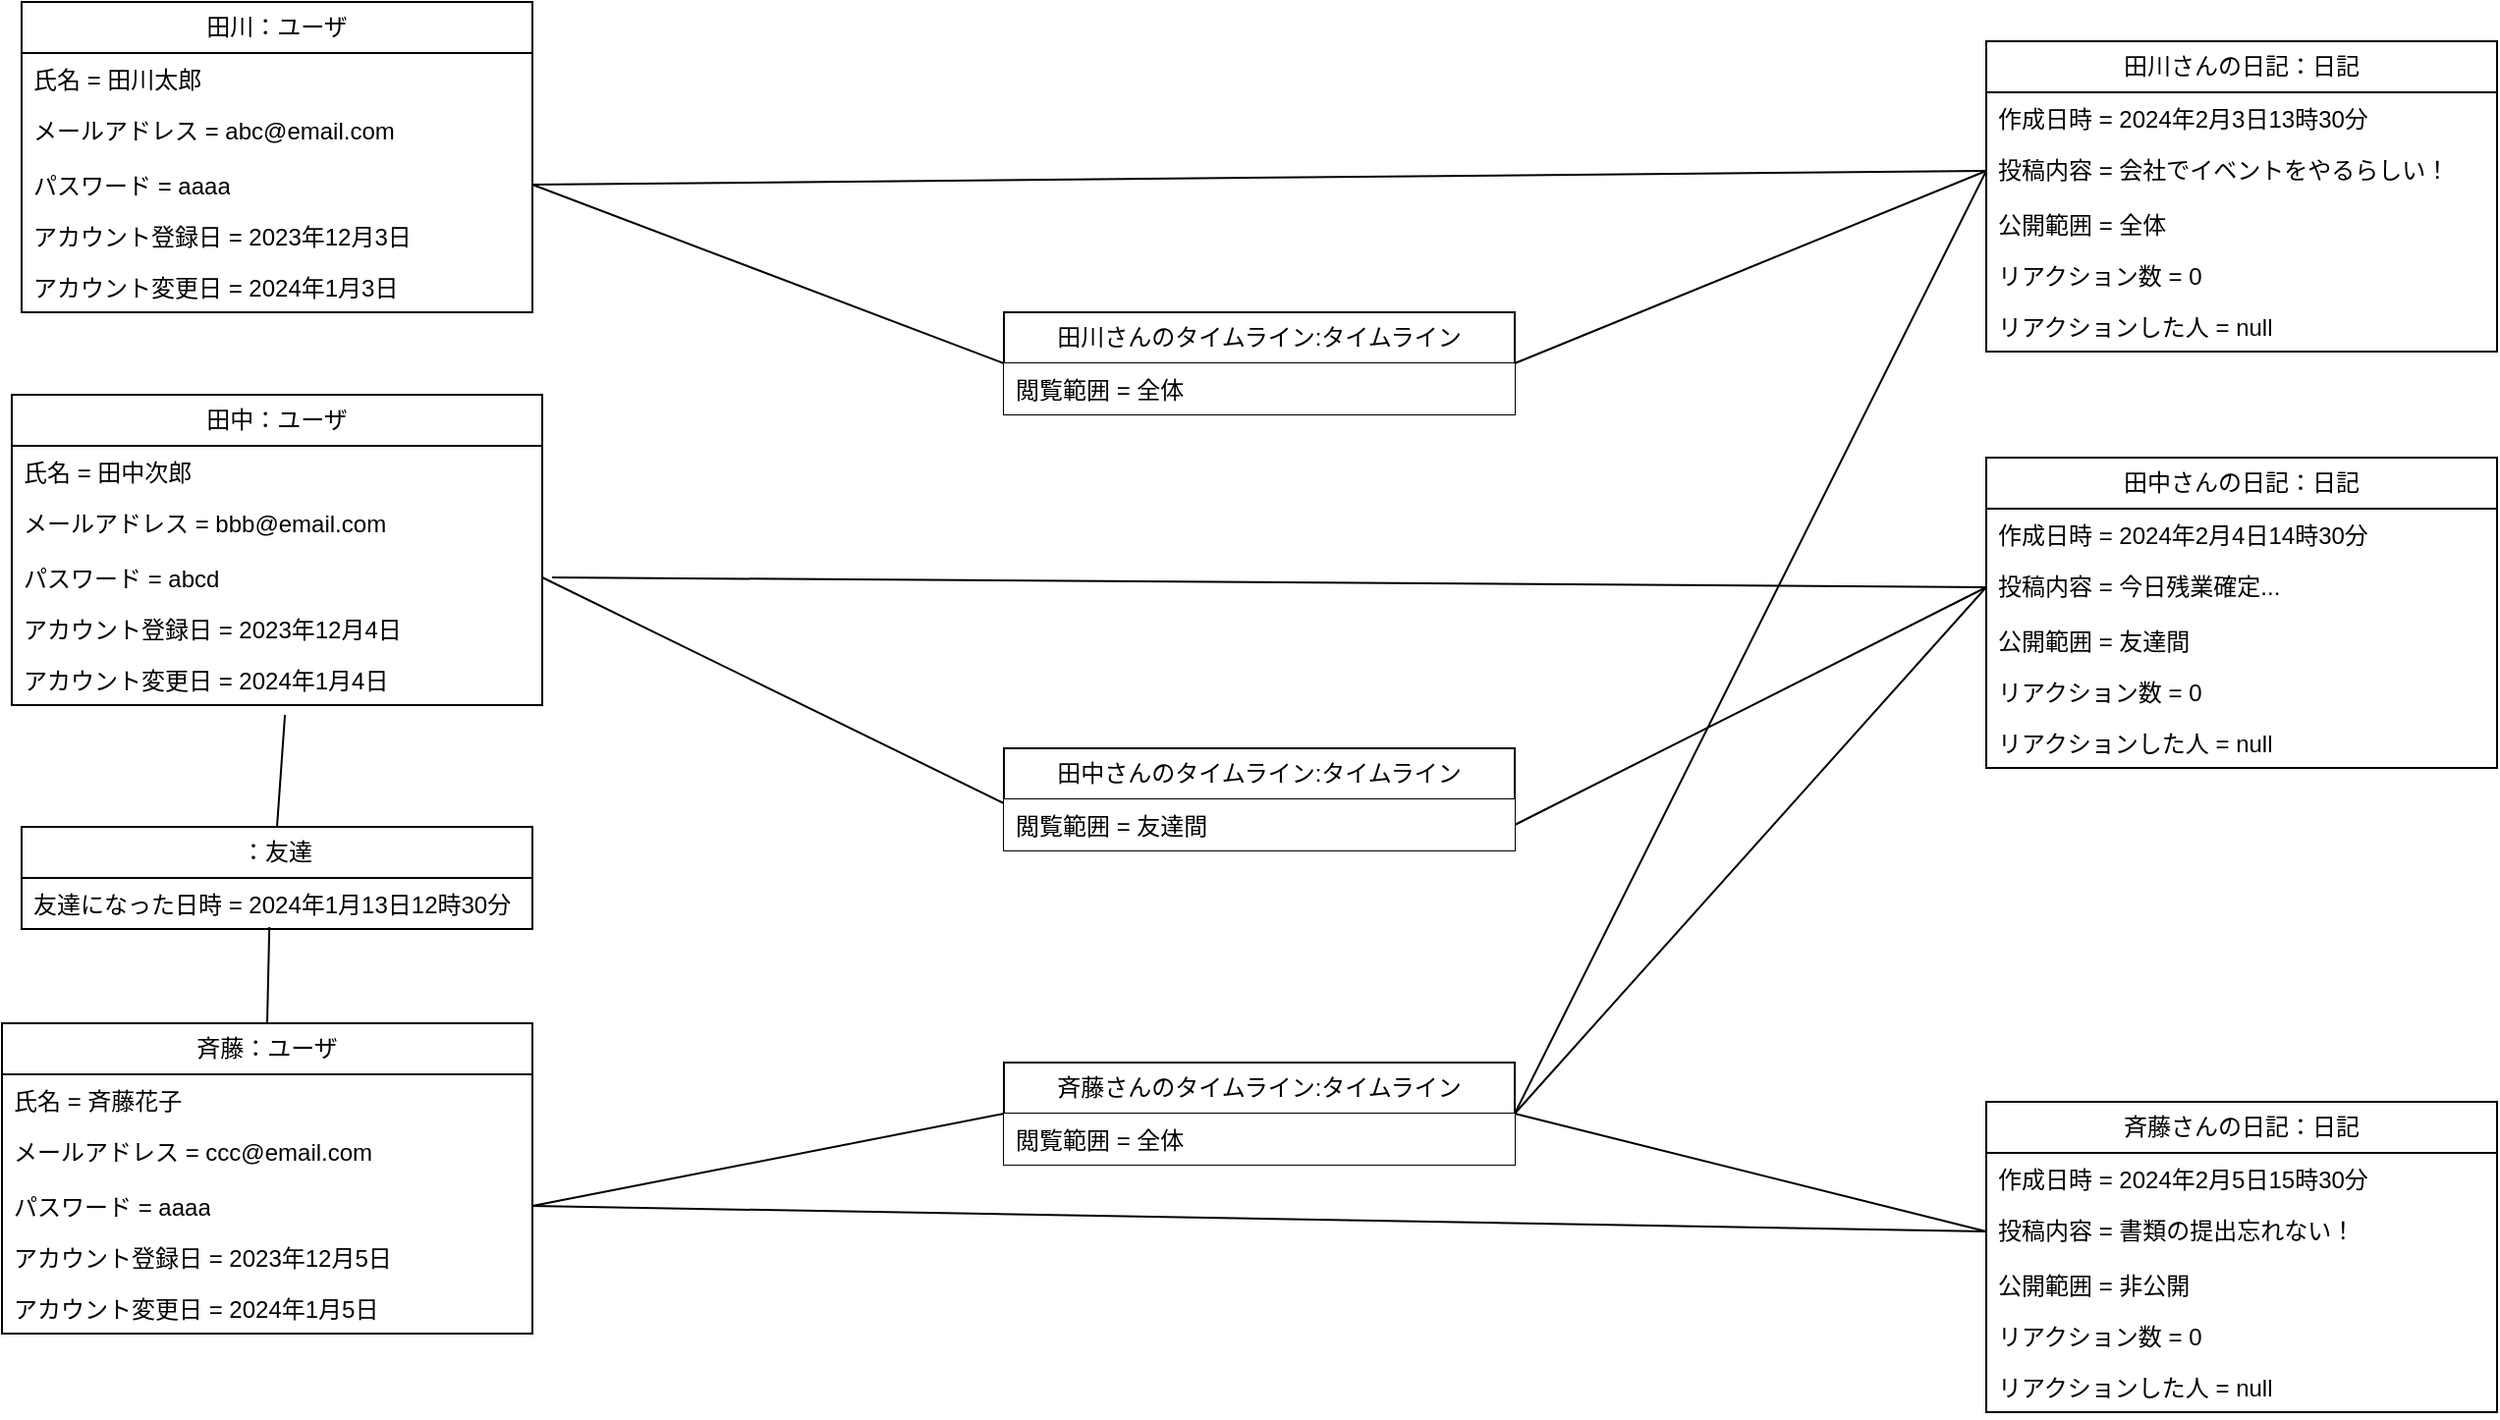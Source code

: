 <mxfile version="22.1.18" type="device">
  <diagram name="ページ1" id="riSVBeFmMrVej5-FhOZP">
    <mxGraphModel dx="1834" dy="1194" grid="1" gridSize="10" guides="1" tooltips="1" connect="1" arrows="1" fold="1" page="0" pageScale="1" pageWidth="827" pageHeight="1169" math="0" shadow="0">
      <root>
        <mxCell id="0" />
        <mxCell id="1" parent="0" />
        <mxCell id="CRwQtwmsNH5E5zE7e5ZG-1" value="田川：ユーザ" style="swimlane;fontStyle=0;childLayout=stackLayout;horizontal=1;startSize=26;fillColor=none;horizontalStack=0;resizeParent=1;resizeParentMax=0;resizeLast=0;collapsible=1;marginBottom=0;whiteSpace=wrap;html=1;" parent="1" vertex="1">
          <mxGeometry x="-100" y="-240" width="260" height="158" as="geometry" />
        </mxCell>
        <mxCell id="CRwQtwmsNH5E5zE7e5ZG-2" value="氏名 = 田川太郎" style="text;strokeColor=none;fillColor=none;align=left;verticalAlign=top;spacingLeft=4;spacingRight=4;overflow=hidden;rotatable=0;points=[[0,0.5],[1,0.5]];portConstraint=eastwest;whiteSpace=wrap;html=1;" parent="CRwQtwmsNH5E5zE7e5ZG-1" vertex="1">
          <mxGeometry y="26" width="260" height="26" as="geometry" />
        </mxCell>
        <mxCell id="CRwQtwmsNH5E5zE7e5ZG-3" value="メールアドレス = abc@email.com" style="text;strokeColor=none;fillColor=none;align=left;verticalAlign=top;spacingLeft=4;spacingRight=4;overflow=hidden;rotatable=0;points=[[0,0.5],[1,0.5]];portConstraint=eastwest;whiteSpace=wrap;html=1;" parent="CRwQtwmsNH5E5zE7e5ZG-1" vertex="1">
          <mxGeometry y="52" width="260" height="28" as="geometry" />
        </mxCell>
        <mxCell id="CRwQtwmsNH5E5zE7e5ZG-4" value="パスワード = aaaa" style="text;strokeColor=none;fillColor=none;align=left;verticalAlign=top;spacingLeft=4;spacingRight=4;overflow=hidden;rotatable=0;points=[[0,0.5],[1,0.5]];portConstraint=eastwest;whiteSpace=wrap;html=1;" parent="CRwQtwmsNH5E5zE7e5ZG-1" vertex="1">
          <mxGeometry y="80" width="260" height="26" as="geometry" />
        </mxCell>
        <mxCell id="CRwQtwmsNH5E5zE7e5ZG-5" value="アカウント登録日 = 2023年12月3日" style="text;strokeColor=none;fillColor=none;align=left;verticalAlign=top;spacingLeft=4;spacingRight=4;overflow=hidden;rotatable=0;points=[[0,0.5],[1,0.5]];portConstraint=eastwest;whiteSpace=wrap;html=1;" parent="CRwQtwmsNH5E5zE7e5ZG-1" vertex="1">
          <mxGeometry y="106" width="260" height="26" as="geometry" />
        </mxCell>
        <mxCell id="CRwQtwmsNH5E5zE7e5ZG-6" value="アカウント変更日 = 2024年1月3日" style="text;strokeColor=none;fillColor=none;align=left;verticalAlign=top;spacingLeft=4;spacingRight=4;overflow=hidden;rotatable=0;points=[[0,0.5],[1,0.5]];portConstraint=eastwest;whiteSpace=wrap;html=1;" parent="CRwQtwmsNH5E5zE7e5ZG-1" vertex="1">
          <mxGeometry y="132" width="260" height="26" as="geometry" />
        </mxCell>
        <mxCell id="CRwQtwmsNH5E5zE7e5ZG-7" value="田中：ユーザ" style="swimlane;fontStyle=0;childLayout=stackLayout;horizontal=1;startSize=26;fillColor=none;horizontalStack=0;resizeParent=1;resizeParentMax=0;resizeLast=0;collapsible=1;marginBottom=0;whiteSpace=wrap;html=1;" parent="1" vertex="1">
          <mxGeometry x="-105" y="-40" width="270" height="158" as="geometry" />
        </mxCell>
        <mxCell id="CRwQtwmsNH5E5zE7e5ZG-8" value="氏名 = 田中次郎" style="text;strokeColor=none;fillColor=none;align=left;verticalAlign=top;spacingLeft=4;spacingRight=4;overflow=hidden;rotatable=0;points=[[0,0.5],[1,0.5]];portConstraint=eastwest;whiteSpace=wrap;html=1;" parent="CRwQtwmsNH5E5zE7e5ZG-7" vertex="1">
          <mxGeometry y="26" width="270" height="26" as="geometry" />
        </mxCell>
        <mxCell id="CRwQtwmsNH5E5zE7e5ZG-9" value="メールアドレス = bbb@email.com" style="text;strokeColor=none;fillColor=none;align=left;verticalAlign=top;spacingLeft=4;spacingRight=4;overflow=hidden;rotatable=0;points=[[0,0.5],[1,0.5]];portConstraint=eastwest;whiteSpace=wrap;html=1;" parent="CRwQtwmsNH5E5zE7e5ZG-7" vertex="1">
          <mxGeometry y="52" width="270" height="28" as="geometry" />
        </mxCell>
        <mxCell id="CRwQtwmsNH5E5zE7e5ZG-10" value="パスワード = abcd" style="text;strokeColor=none;fillColor=none;align=left;verticalAlign=top;spacingLeft=4;spacingRight=4;overflow=hidden;rotatable=0;points=[[0,0.5],[1,0.5]];portConstraint=eastwest;whiteSpace=wrap;html=1;" parent="CRwQtwmsNH5E5zE7e5ZG-7" vertex="1">
          <mxGeometry y="80" width="270" height="26" as="geometry" />
        </mxCell>
        <mxCell id="CRwQtwmsNH5E5zE7e5ZG-11" value="アカウント登録日 = 2023年12月4日" style="text;strokeColor=none;fillColor=none;align=left;verticalAlign=top;spacingLeft=4;spacingRight=4;overflow=hidden;rotatable=0;points=[[0,0.5],[1,0.5]];portConstraint=eastwest;whiteSpace=wrap;html=1;" parent="CRwQtwmsNH5E5zE7e5ZG-7" vertex="1">
          <mxGeometry y="106" width="270" height="26" as="geometry" />
        </mxCell>
        <mxCell id="CRwQtwmsNH5E5zE7e5ZG-12" value="アカウント変更日 = 2024年1月4日" style="text;strokeColor=none;fillColor=none;align=left;verticalAlign=top;spacingLeft=4;spacingRight=4;overflow=hidden;rotatable=0;points=[[0,0.5],[1,0.5]];portConstraint=eastwest;whiteSpace=wrap;html=1;" parent="CRwQtwmsNH5E5zE7e5ZG-7" vertex="1">
          <mxGeometry y="132" width="270" height="26" as="geometry" />
        </mxCell>
        <mxCell id="CRwQtwmsNH5E5zE7e5ZG-13" value="斉藤：ユーザ" style="swimlane;fontStyle=0;childLayout=stackLayout;horizontal=1;startSize=26;fillColor=none;horizontalStack=0;resizeParent=1;resizeParentMax=0;resizeLast=0;collapsible=1;marginBottom=0;whiteSpace=wrap;html=1;" parent="1" vertex="1">
          <mxGeometry x="-110" y="280" width="270" height="158" as="geometry" />
        </mxCell>
        <mxCell id="CRwQtwmsNH5E5zE7e5ZG-14" value="氏名 = 斉藤花子" style="text;strokeColor=none;fillColor=none;align=left;verticalAlign=top;spacingLeft=4;spacingRight=4;overflow=hidden;rotatable=0;points=[[0,0.5],[1,0.5]];portConstraint=eastwest;whiteSpace=wrap;html=1;" parent="CRwQtwmsNH5E5zE7e5ZG-13" vertex="1">
          <mxGeometry y="26" width="270" height="26" as="geometry" />
        </mxCell>
        <mxCell id="CRwQtwmsNH5E5zE7e5ZG-15" value="メールアドレス = ccc@email.com" style="text;strokeColor=none;fillColor=none;align=left;verticalAlign=top;spacingLeft=4;spacingRight=4;overflow=hidden;rotatable=0;points=[[0,0.5],[1,0.5]];portConstraint=eastwest;whiteSpace=wrap;html=1;" parent="CRwQtwmsNH5E5zE7e5ZG-13" vertex="1">
          <mxGeometry y="52" width="270" height="28" as="geometry" />
        </mxCell>
        <mxCell id="CRwQtwmsNH5E5zE7e5ZG-16" value="パスワード = aaaa" style="text;strokeColor=none;fillColor=none;align=left;verticalAlign=top;spacingLeft=4;spacingRight=4;overflow=hidden;rotatable=0;points=[[0,0.5],[1,0.5]];portConstraint=eastwest;whiteSpace=wrap;html=1;" parent="CRwQtwmsNH5E5zE7e5ZG-13" vertex="1">
          <mxGeometry y="80" width="270" height="26" as="geometry" />
        </mxCell>
        <mxCell id="CRwQtwmsNH5E5zE7e5ZG-17" value="アカウント登録日 = 2023年12月5日" style="text;strokeColor=none;fillColor=none;align=left;verticalAlign=top;spacingLeft=4;spacingRight=4;overflow=hidden;rotatable=0;points=[[0,0.5],[1,0.5]];portConstraint=eastwest;whiteSpace=wrap;html=1;" parent="CRwQtwmsNH5E5zE7e5ZG-13" vertex="1">
          <mxGeometry y="106" width="270" height="26" as="geometry" />
        </mxCell>
        <mxCell id="CRwQtwmsNH5E5zE7e5ZG-18" value="アカウント変更日 = 2024年1月5日" style="text;strokeColor=none;fillColor=none;align=left;verticalAlign=top;spacingLeft=4;spacingRight=4;overflow=hidden;rotatable=0;points=[[0,0.5],[1,0.5]];portConstraint=eastwest;whiteSpace=wrap;html=1;" parent="CRwQtwmsNH5E5zE7e5ZG-13" vertex="1">
          <mxGeometry y="132" width="270" height="26" as="geometry" />
        </mxCell>
        <mxCell id="Rn3ytvov92WmOWu4cLF2-1" value="田川さんの日記：日記" style="swimlane;fontStyle=0;childLayout=stackLayout;horizontal=1;startSize=26;fillColor=none;horizontalStack=0;resizeParent=1;resizeParentMax=0;resizeLast=0;collapsible=1;marginBottom=0;whiteSpace=wrap;html=1;" parent="1" vertex="1">
          <mxGeometry x="900" y="-220" width="260" height="158" as="geometry" />
        </mxCell>
        <mxCell id="Rn3ytvov92WmOWu4cLF2-2" value="作成日時 =&amp;nbsp;2024年2月3日13時30分" style="text;strokeColor=none;fillColor=none;align=left;verticalAlign=top;spacingLeft=4;spacingRight=4;overflow=hidden;rotatable=0;points=[[0,0.5],[1,0.5]];portConstraint=eastwest;whiteSpace=wrap;html=1;" parent="Rn3ytvov92WmOWu4cLF2-1" vertex="1">
          <mxGeometry y="26" width="260" height="26" as="geometry" />
        </mxCell>
        <mxCell id="Rn3ytvov92WmOWu4cLF2-3" value="投稿内容 =&amp;nbsp;会社でイベントをやるらしい！" style="text;strokeColor=none;fillColor=none;align=left;verticalAlign=top;spacingLeft=4;spacingRight=4;overflow=hidden;rotatable=0;points=[[0,0.5],[1,0.5]];portConstraint=eastwest;whiteSpace=wrap;html=1;" parent="Rn3ytvov92WmOWu4cLF2-1" vertex="1">
          <mxGeometry y="52" width="260" height="28" as="geometry" />
        </mxCell>
        <mxCell id="Rn3ytvov92WmOWu4cLF2-4" value="公開範囲 = 全体" style="text;strokeColor=none;fillColor=none;align=left;verticalAlign=top;spacingLeft=4;spacingRight=4;overflow=hidden;rotatable=0;points=[[0,0.5],[1,0.5]];portConstraint=eastwest;whiteSpace=wrap;html=1;" parent="Rn3ytvov92WmOWu4cLF2-1" vertex="1">
          <mxGeometry y="80" width="260" height="26" as="geometry" />
        </mxCell>
        <mxCell id="whpNmKZ_2BXHVK1q9sKm-1" value="リアクション数 = 0" style="text;strokeColor=none;fillColor=none;align=left;verticalAlign=top;spacingLeft=4;spacingRight=4;overflow=hidden;rotatable=0;points=[[0,0.5],[1,0.5]];portConstraint=eastwest;whiteSpace=wrap;html=1;" vertex="1" parent="Rn3ytvov92WmOWu4cLF2-1">
          <mxGeometry y="106" width="260" height="26" as="geometry" />
        </mxCell>
        <mxCell id="whpNmKZ_2BXHVK1q9sKm-4" value="リアクションした人 = null" style="text;strokeColor=none;fillColor=none;align=left;verticalAlign=top;spacingLeft=4;spacingRight=4;overflow=hidden;rotatable=0;points=[[0,0.5],[1,0.5]];portConstraint=eastwest;whiteSpace=wrap;html=1;" vertex="1" parent="Rn3ytvov92WmOWu4cLF2-1">
          <mxGeometry y="132" width="260" height="26" as="geometry" />
        </mxCell>
        <mxCell id="Rn3ytvov92WmOWu4cLF2-7" value="田中さんの日記：日記" style="swimlane;fontStyle=0;childLayout=stackLayout;horizontal=1;startSize=26;fillColor=none;horizontalStack=0;resizeParent=1;resizeParentMax=0;resizeLast=0;collapsible=1;marginBottom=0;whiteSpace=wrap;html=1;" parent="1" vertex="1">
          <mxGeometry x="900" y="-8" width="260" height="158" as="geometry" />
        </mxCell>
        <mxCell id="Rn3ytvov92WmOWu4cLF2-8" value="作成日時 =&amp;nbsp;2024年2月4日14時30分" style="text;strokeColor=none;fillColor=none;align=left;verticalAlign=top;spacingLeft=4;spacingRight=4;overflow=hidden;rotatable=0;points=[[0,0.5],[1,0.5]];portConstraint=eastwest;whiteSpace=wrap;html=1;" parent="Rn3ytvov92WmOWu4cLF2-7" vertex="1">
          <mxGeometry y="26" width="260" height="26" as="geometry" />
        </mxCell>
        <mxCell id="Rn3ytvov92WmOWu4cLF2-9" value="投稿内容 =&amp;nbsp;今日残業確定..." style="text;strokeColor=none;fillColor=none;align=left;verticalAlign=top;spacingLeft=4;spacingRight=4;overflow=hidden;rotatable=0;points=[[0,0.5],[1,0.5]];portConstraint=eastwest;whiteSpace=wrap;html=1;" parent="Rn3ytvov92WmOWu4cLF2-7" vertex="1">
          <mxGeometry y="52" width="260" height="28" as="geometry" />
        </mxCell>
        <mxCell id="Rn3ytvov92WmOWu4cLF2-10" value="公開範囲 = 友達間" style="text;strokeColor=none;fillColor=none;align=left;verticalAlign=top;spacingLeft=4;spacingRight=4;overflow=hidden;rotatable=0;points=[[0,0.5],[1,0.5]];portConstraint=eastwest;whiteSpace=wrap;html=1;" parent="Rn3ytvov92WmOWu4cLF2-7" vertex="1">
          <mxGeometry y="80" width="260" height="26" as="geometry" />
        </mxCell>
        <mxCell id="whpNmKZ_2BXHVK1q9sKm-5" value="リアクション数 = 0" style="text;strokeColor=none;fillColor=none;align=left;verticalAlign=top;spacingLeft=4;spacingRight=4;overflow=hidden;rotatable=0;points=[[0,0.5],[1,0.5]];portConstraint=eastwest;whiteSpace=wrap;html=1;" vertex="1" parent="Rn3ytvov92WmOWu4cLF2-7">
          <mxGeometry y="106" width="260" height="26" as="geometry" />
        </mxCell>
        <mxCell id="whpNmKZ_2BXHVK1q9sKm-6" value="リアクションした人 = null" style="text;strokeColor=none;fillColor=none;align=left;verticalAlign=top;spacingLeft=4;spacingRight=4;overflow=hidden;rotatable=0;points=[[0,0.5],[1,0.5]];portConstraint=eastwest;whiteSpace=wrap;html=1;" vertex="1" parent="Rn3ytvov92WmOWu4cLF2-7">
          <mxGeometry y="132" width="260" height="26" as="geometry" />
        </mxCell>
        <mxCell id="Rn3ytvov92WmOWu4cLF2-11" value="斉藤さんの日記：日記" style="swimlane;fontStyle=0;childLayout=stackLayout;horizontal=1;startSize=26;fillColor=none;horizontalStack=0;resizeParent=1;resizeParentMax=0;resizeLast=0;collapsible=1;marginBottom=0;whiteSpace=wrap;html=1;" parent="1" vertex="1">
          <mxGeometry x="900" y="320" width="260" height="158" as="geometry" />
        </mxCell>
        <mxCell id="Rn3ytvov92WmOWu4cLF2-12" value="作成日時 =&amp;nbsp;2024年2月5日15時30分" style="text;strokeColor=none;fillColor=none;align=left;verticalAlign=top;spacingLeft=4;spacingRight=4;overflow=hidden;rotatable=0;points=[[0,0.5],[1,0.5]];portConstraint=eastwest;whiteSpace=wrap;html=1;" parent="Rn3ytvov92WmOWu4cLF2-11" vertex="1">
          <mxGeometry y="26" width="260" height="26" as="geometry" />
        </mxCell>
        <mxCell id="Rn3ytvov92WmOWu4cLF2-13" value="投稿内容 =&amp;nbsp;書類の提出忘れない！" style="text;strokeColor=none;fillColor=none;align=left;verticalAlign=top;spacingLeft=4;spacingRight=4;overflow=hidden;rotatable=0;points=[[0,0.5],[1,0.5]];portConstraint=eastwest;whiteSpace=wrap;html=1;" parent="Rn3ytvov92WmOWu4cLF2-11" vertex="1">
          <mxGeometry y="52" width="260" height="28" as="geometry" />
        </mxCell>
        <mxCell id="Rn3ytvov92WmOWu4cLF2-14" value="公開範囲 = 非公開" style="text;strokeColor=none;fillColor=none;align=left;verticalAlign=top;spacingLeft=4;spacingRight=4;overflow=hidden;rotatable=0;points=[[0,0.5],[1,0.5]];portConstraint=eastwest;whiteSpace=wrap;html=1;" parent="Rn3ytvov92WmOWu4cLF2-11" vertex="1">
          <mxGeometry y="80" width="260" height="26" as="geometry" />
        </mxCell>
        <mxCell id="whpNmKZ_2BXHVK1q9sKm-7" value="リアクション数 = 0" style="text;strokeColor=none;fillColor=none;align=left;verticalAlign=top;spacingLeft=4;spacingRight=4;overflow=hidden;rotatable=0;points=[[0,0.5],[1,0.5]];portConstraint=eastwest;whiteSpace=wrap;html=1;" vertex="1" parent="Rn3ytvov92WmOWu4cLF2-11">
          <mxGeometry y="106" width="260" height="26" as="geometry" />
        </mxCell>
        <mxCell id="whpNmKZ_2BXHVK1q9sKm-8" value="リアクションした人 = null" style="text;strokeColor=none;fillColor=none;align=left;verticalAlign=top;spacingLeft=4;spacingRight=4;overflow=hidden;rotatable=0;points=[[0,0.5],[1,0.5]];portConstraint=eastwest;whiteSpace=wrap;html=1;" vertex="1" parent="Rn3ytvov92WmOWu4cLF2-11">
          <mxGeometry y="132" width="260" height="26" as="geometry" />
        </mxCell>
        <mxCell id="Rn3ytvov92WmOWu4cLF2-16" style="edgeStyle=none;curved=1;rounded=0;orthogonalLoop=1;jettySize=auto;html=1;exitX=0;exitY=0.5;exitDx=0;exitDy=0;entryX=1;entryY=0.5;entryDx=0;entryDy=0;fontSize=12;endArrow=none;endFill=0;" parent="1" source="Rn3ytvov92WmOWu4cLF2-13" target="CRwQtwmsNH5E5zE7e5ZG-16" edge="1">
          <mxGeometry relative="1" as="geometry" />
        </mxCell>
        <mxCell id="Rn3ytvov92WmOWu4cLF2-17" style="edgeStyle=none;curved=1;rounded=0;orthogonalLoop=1;jettySize=auto;html=1;exitX=0;exitY=0.5;exitDx=0;exitDy=0;entryX=1;entryY=0.5;entryDx=0;entryDy=0;fontSize=12;startSize=8;endSize=8;endArrow=none;endFill=0;" parent="1" source="Rn3ytvov92WmOWu4cLF2-3" target="CRwQtwmsNH5E5zE7e5ZG-4" edge="1">
          <mxGeometry relative="1" as="geometry" />
        </mxCell>
        <mxCell id="y0Ddukv0afh_rcQTjdJD-23" value="：友達" style="swimlane;fontStyle=0;childLayout=stackLayout;horizontal=1;startSize=26;fillColor=none;horizontalStack=0;resizeParent=1;resizeParentMax=0;resizeLast=0;collapsible=1;marginBottom=0;whiteSpace=wrap;html=1;" parent="1" vertex="1">
          <mxGeometry x="-100" y="180" width="260" height="52" as="geometry" />
        </mxCell>
        <mxCell id="y0Ddukv0afh_rcQTjdJD-26" value="友達になった日時 =&amp;nbsp;2024年1月13日12時30分" style="text;strokeColor=none;fillColor=none;align=left;verticalAlign=top;spacingLeft=4;spacingRight=4;overflow=hidden;rotatable=0;points=[[0,0.5],[1,0.5]];portConstraint=eastwest;whiteSpace=wrap;html=1;" parent="y0Ddukv0afh_rcQTjdJD-23" vertex="1">
          <mxGeometry y="26" width="260" height="26" as="geometry" />
        </mxCell>
        <mxCell id="y0Ddukv0afh_rcQTjdJD-31" style="edgeStyle=none;curved=1;rounded=0;orthogonalLoop=1;jettySize=auto;html=1;exitX=0.515;exitY=1.192;exitDx=0;exitDy=0;entryX=0.5;entryY=0;entryDx=0;entryDy=0;fontSize=12;startSize=8;endSize=8;exitPerimeter=0;endArrow=none;endFill=0;" parent="1" source="CRwQtwmsNH5E5zE7e5ZG-12" target="y0Ddukv0afh_rcQTjdJD-23" edge="1">
          <mxGeometry relative="1" as="geometry">
            <mxPoint x="490" y="139" as="targetPoint" />
          </mxGeometry>
        </mxCell>
        <mxCell id="y0Ddukv0afh_rcQTjdJD-32" style="edgeStyle=none;curved=1;rounded=0;orthogonalLoop=1;jettySize=auto;html=1;exitX=0.5;exitY=0;exitDx=0;exitDy=0;entryX=0.485;entryY=0.962;entryDx=0;entryDy=0;fontSize=12;startSize=8;endSize=8;entryPerimeter=0;endArrow=none;endFill=0;" parent="1" source="CRwQtwmsNH5E5zE7e5ZG-13" target="y0Ddukv0afh_rcQTjdJD-26" edge="1">
          <mxGeometry relative="1" as="geometry">
            <mxPoint x="490" y="139" as="targetPoint" />
          </mxGeometry>
        </mxCell>
        <mxCell id="y0Ddukv0afh_rcQTjdJD-33" style="edgeStyle=none;curved=1;rounded=0;orthogonalLoop=1;jettySize=auto;html=1;exitX=0;exitY=0.5;exitDx=0;exitDy=0;fontSize=12;startSize=8;endSize=8;endArrow=none;endFill=0;" parent="1" source="Rn3ytvov92WmOWu4cLF2-9" edge="1">
          <mxGeometry relative="1" as="geometry">
            <mxPoint x="170" y="53" as="targetPoint" />
          </mxGeometry>
        </mxCell>
        <mxCell id="y0Ddukv0afh_rcQTjdJD-41" style="edgeStyle=none;curved=1;rounded=0;orthogonalLoop=1;jettySize=auto;html=1;exitX=1;exitY=0.5;exitDx=0;exitDy=0;entryX=0;entryY=0.077;entryDx=0;entryDy=0;entryPerimeter=0;fontSize=12;startSize=8;endSize=8;endArrow=none;endFill=0;" parent="1" source="CRwQtwmsNH5E5zE7e5ZG-10" target="y0Ddukv0afh_rcQTjdJD-11" edge="1">
          <mxGeometry relative="1" as="geometry" />
        </mxCell>
        <mxCell id="y0Ddukv0afh_rcQTjdJD-43" style="edgeStyle=none;curved=1;rounded=0;orthogonalLoop=1;jettySize=auto;html=1;exitX=1;exitY=0.75;exitDx=0;exitDy=0;entryX=0;entryY=0.5;entryDx=0;entryDy=0;fontSize=12;startSize=8;endSize=8;endArrow=none;endFill=0;" parent="1" source="y0Ddukv0afh_rcQTjdJD-10" target="Rn3ytvov92WmOWu4cLF2-9" edge="1">
          <mxGeometry relative="1" as="geometry" />
        </mxCell>
        <mxCell id="y0Ddukv0afh_rcQTjdJD-10" value="田中さんのタイムライン:タイムライン" style="swimlane;fontStyle=0;childLayout=stackLayout;horizontal=1;startSize=26;fillColor=default;horizontalStack=0;resizeParent=1;resizeParentMax=0;resizeLast=0;collapsible=1;marginBottom=0;whiteSpace=wrap;html=1;" parent="1" vertex="1">
          <mxGeometry x="400" y="140" width="260" height="52" as="geometry" />
        </mxCell>
        <mxCell id="y0Ddukv0afh_rcQTjdJD-11" value="閲覧範囲 = 友達間" style="text;strokeColor=none;fillColor=default;align=left;verticalAlign=top;spacingLeft=4;spacingRight=4;overflow=hidden;rotatable=0;points=[[0,0.5],[1,0.5]];portConstraint=eastwest;whiteSpace=wrap;html=1;" parent="y0Ddukv0afh_rcQTjdJD-10" vertex="1">
          <mxGeometry y="26" width="260" height="26" as="geometry" />
        </mxCell>
        <mxCell id="5l_I7Rjbt4JJL8u45QGE-10" style="edgeStyle=none;curved=1;rounded=0;orthogonalLoop=1;jettySize=auto;html=1;exitX=1;exitY=0.5;exitDx=0;exitDy=0;entryX=0;entryY=0.5;entryDx=0;entryDy=0;fontSize=12;startSize=8;endSize=8;endArrow=none;endFill=0;" parent="1" source="5l_I7Rjbt4JJL8u45QGE-1" target="Rn3ytvov92WmOWu4cLF2-3" edge="1">
          <mxGeometry relative="1" as="geometry" />
        </mxCell>
        <mxCell id="5l_I7Rjbt4JJL8u45QGE-11" style="edgeStyle=none;curved=1;rounded=0;orthogonalLoop=1;jettySize=auto;html=1;exitX=0;exitY=0.5;exitDx=0;exitDy=0;entryX=1;entryY=0.5;entryDx=0;entryDy=0;fontSize=12;startSize=8;endSize=8;endArrow=none;endFill=0;" parent="1" source="5l_I7Rjbt4JJL8u45QGE-1" target="CRwQtwmsNH5E5zE7e5ZG-4" edge="1">
          <mxGeometry relative="1" as="geometry" />
        </mxCell>
        <mxCell id="5l_I7Rjbt4JJL8u45QGE-1" value="田川さんのタイムライン:タイムライン" style="swimlane;fontStyle=0;childLayout=stackLayout;horizontal=1;startSize=26;fillColor=default;horizontalStack=0;resizeParent=1;resizeParentMax=0;resizeLast=0;collapsible=1;marginBottom=0;whiteSpace=wrap;html=1;" parent="1" vertex="1">
          <mxGeometry x="400" y="-82" width="260" height="52" as="geometry" />
        </mxCell>
        <mxCell id="5l_I7Rjbt4JJL8u45QGE-2" value="閲覧範囲 = 全体" style="text;strokeColor=none;fillColor=default;align=left;verticalAlign=top;spacingLeft=4;spacingRight=4;overflow=hidden;rotatable=0;points=[[0,0.5],[1,0.5]];portConstraint=eastwest;whiteSpace=wrap;html=1;" parent="5l_I7Rjbt4JJL8u45QGE-1" vertex="1">
          <mxGeometry y="26" width="260" height="26" as="geometry" />
        </mxCell>
        <mxCell id="5l_I7Rjbt4JJL8u45QGE-7" style="edgeStyle=none;curved=1;rounded=0;orthogonalLoop=1;jettySize=auto;html=1;exitX=1;exitY=0.5;exitDx=0;exitDy=0;entryX=0;entryY=0.5;entryDx=0;entryDy=0;fontSize=12;startSize=8;endSize=8;endArrow=none;endFill=0;" parent="1" source="5l_I7Rjbt4JJL8u45QGE-3" target="Rn3ytvov92WmOWu4cLF2-9" edge="1">
          <mxGeometry relative="1" as="geometry" />
        </mxCell>
        <mxCell id="5l_I7Rjbt4JJL8u45QGE-8" style="edgeStyle=none;curved=1;rounded=0;orthogonalLoop=1;jettySize=auto;html=1;exitX=1;exitY=0.5;exitDx=0;exitDy=0;entryX=0;entryY=0.5;entryDx=0;entryDy=0;fontSize=12;startSize=8;endSize=8;endArrow=none;endFill=0;" parent="1" source="5l_I7Rjbt4JJL8u45QGE-3" target="Rn3ytvov92WmOWu4cLF2-13" edge="1">
          <mxGeometry relative="1" as="geometry" />
        </mxCell>
        <mxCell id="5l_I7Rjbt4JJL8u45QGE-9" style="edgeStyle=none;curved=1;rounded=0;orthogonalLoop=1;jettySize=auto;html=1;exitX=1;exitY=0.5;exitDx=0;exitDy=0;entryX=0;entryY=0.5;entryDx=0;entryDy=0;fontSize=12;startSize=8;endSize=8;endArrow=none;endFill=0;" parent="1" source="5l_I7Rjbt4JJL8u45QGE-3" target="Rn3ytvov92WmOWu4cLF2-3" edge="1">
          <mxGeometry relative="1" as="geometry" />
        </mxCell>
        <mxCell id="5l_I7Rjbt4JJL8u45QGE-12" style="edgeStyle=none;curved=1;rounded=0;orthogonalLoop=1;jettySize=auto;html=1;exitX=0;exitY=0.5;exitDx=0;exitDy=0;entryX=1;entryY=0.5;entryDx=0;entryDy=0;fontSize=12;startSize=8;endSize=8;endArrow=none;endFill=0;" parent="1" source="5l_I7Rjbt4JJL8u45QGE-3" target="CRwQtwmsNH5E5zE7e5ZG-16" edge="1">
          <mxGeometry relative="1" as="geometry" />
        </mxCell>
        <mxCell id="5l_I7Rjbt4JJL8u45QGE-3" value="斉藤さんのタイムライン:タイムライン" style="swimlane;fontStyle=0;childLayout=stackLayout;horizontal=1;startSize=26;fillColor=default;horizontalStack=0;resizeParent=1;resizeParentMax=0;resizeLast=0;collapsible=1;marginBottom=0;whiteSpace=wrap;html=1;" parent="1" vertex="1">
          <mxGeometry x="400" y="300" width="260" height="52" as="geometry" />
        </mxCell>
        <mxCell id="5l_I7Rjbt4JJL8u45QGE-4" value="閲覧範囲 = 全体" style="text;strokeColor=none;fillColor=default;align=left;verticalAlign=top;spacingLeft=4;spacingRight=4;overflow=hidden;rotatable=0;points=[[0,0.5],[1,0.5]];portConstraint=eastwest;whiteSpace=wrap;html=1;" parent="5l_I7Rjbt4JJL8u45QGE-3" vertex="1">
          <mxGeometry y="26" width="260" height="26" as="geometry" />
        </mxCell>
      </root>
    </mxGraphModel>
  </diagram>
</mxfile>
